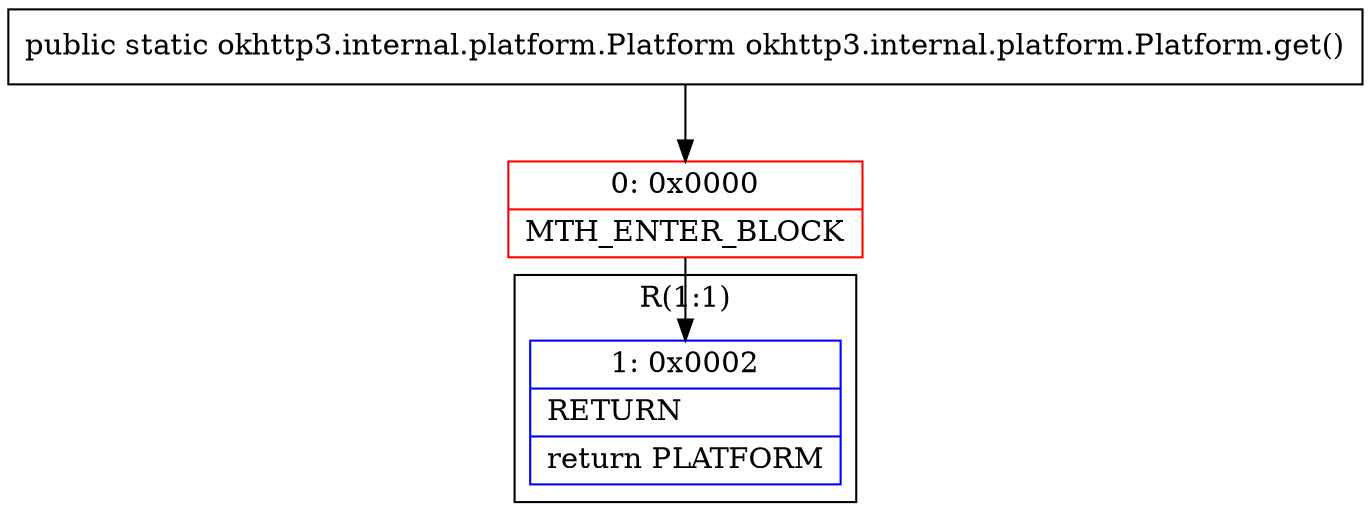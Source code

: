 digraph "CFG forokhttp3.internal.platform.Platform.get()Lokhttp3\/internal\/platform\/Platform;" {
subgraph cluster_Region_1812684545 {
label = "R(1:1)";
node [shape=record,color=blue];
Node_1 [shape=record,label="{1\:\ 0x0002|RETURN\l|return PLATFORM\l}"];
}
Node_0 [shape=record,color=red,label="{0\:\ 0x0000|MTH_ENTER_BLOCK\l}"];
MethodNode[shape=record,label="{public static okhttp3.internal.platform.Platform okhttp3.internal.platform.Platform.get() }"];
MethodNode -> Node_0;
Node_0 -> Node_1;
}

